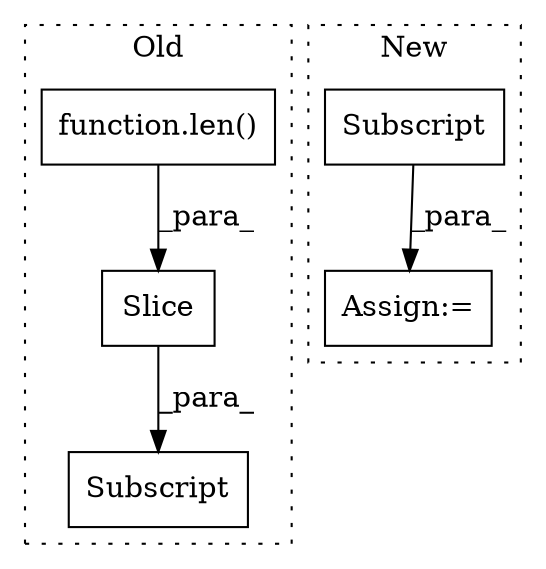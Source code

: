 digraph G {
subgraph cluster0 {
1 [label="Slice" a="80" s="21381" l="22" shape="box"];
3 [label="function.len()" a="75" s="21382,21402" l="4,1" shape="box"];
5 [label="Subscript" a="63" s="21365,0" l="39,0" shape="box"];
label = "Old";
style="dotted";
}
subgraph cluster1 {
2 [label="Subscript" a="63" s="21410,0" l="28,0" shape="box"];
4 [label="Assign:=" a="68" s="21407" l="3" shape="box"];
label = "New";
style="dotted";
}
1 -> 5 [label="_para_"];
2 -> 4 [label="_para_"];
3 -> 1 [label="_para_"];
}